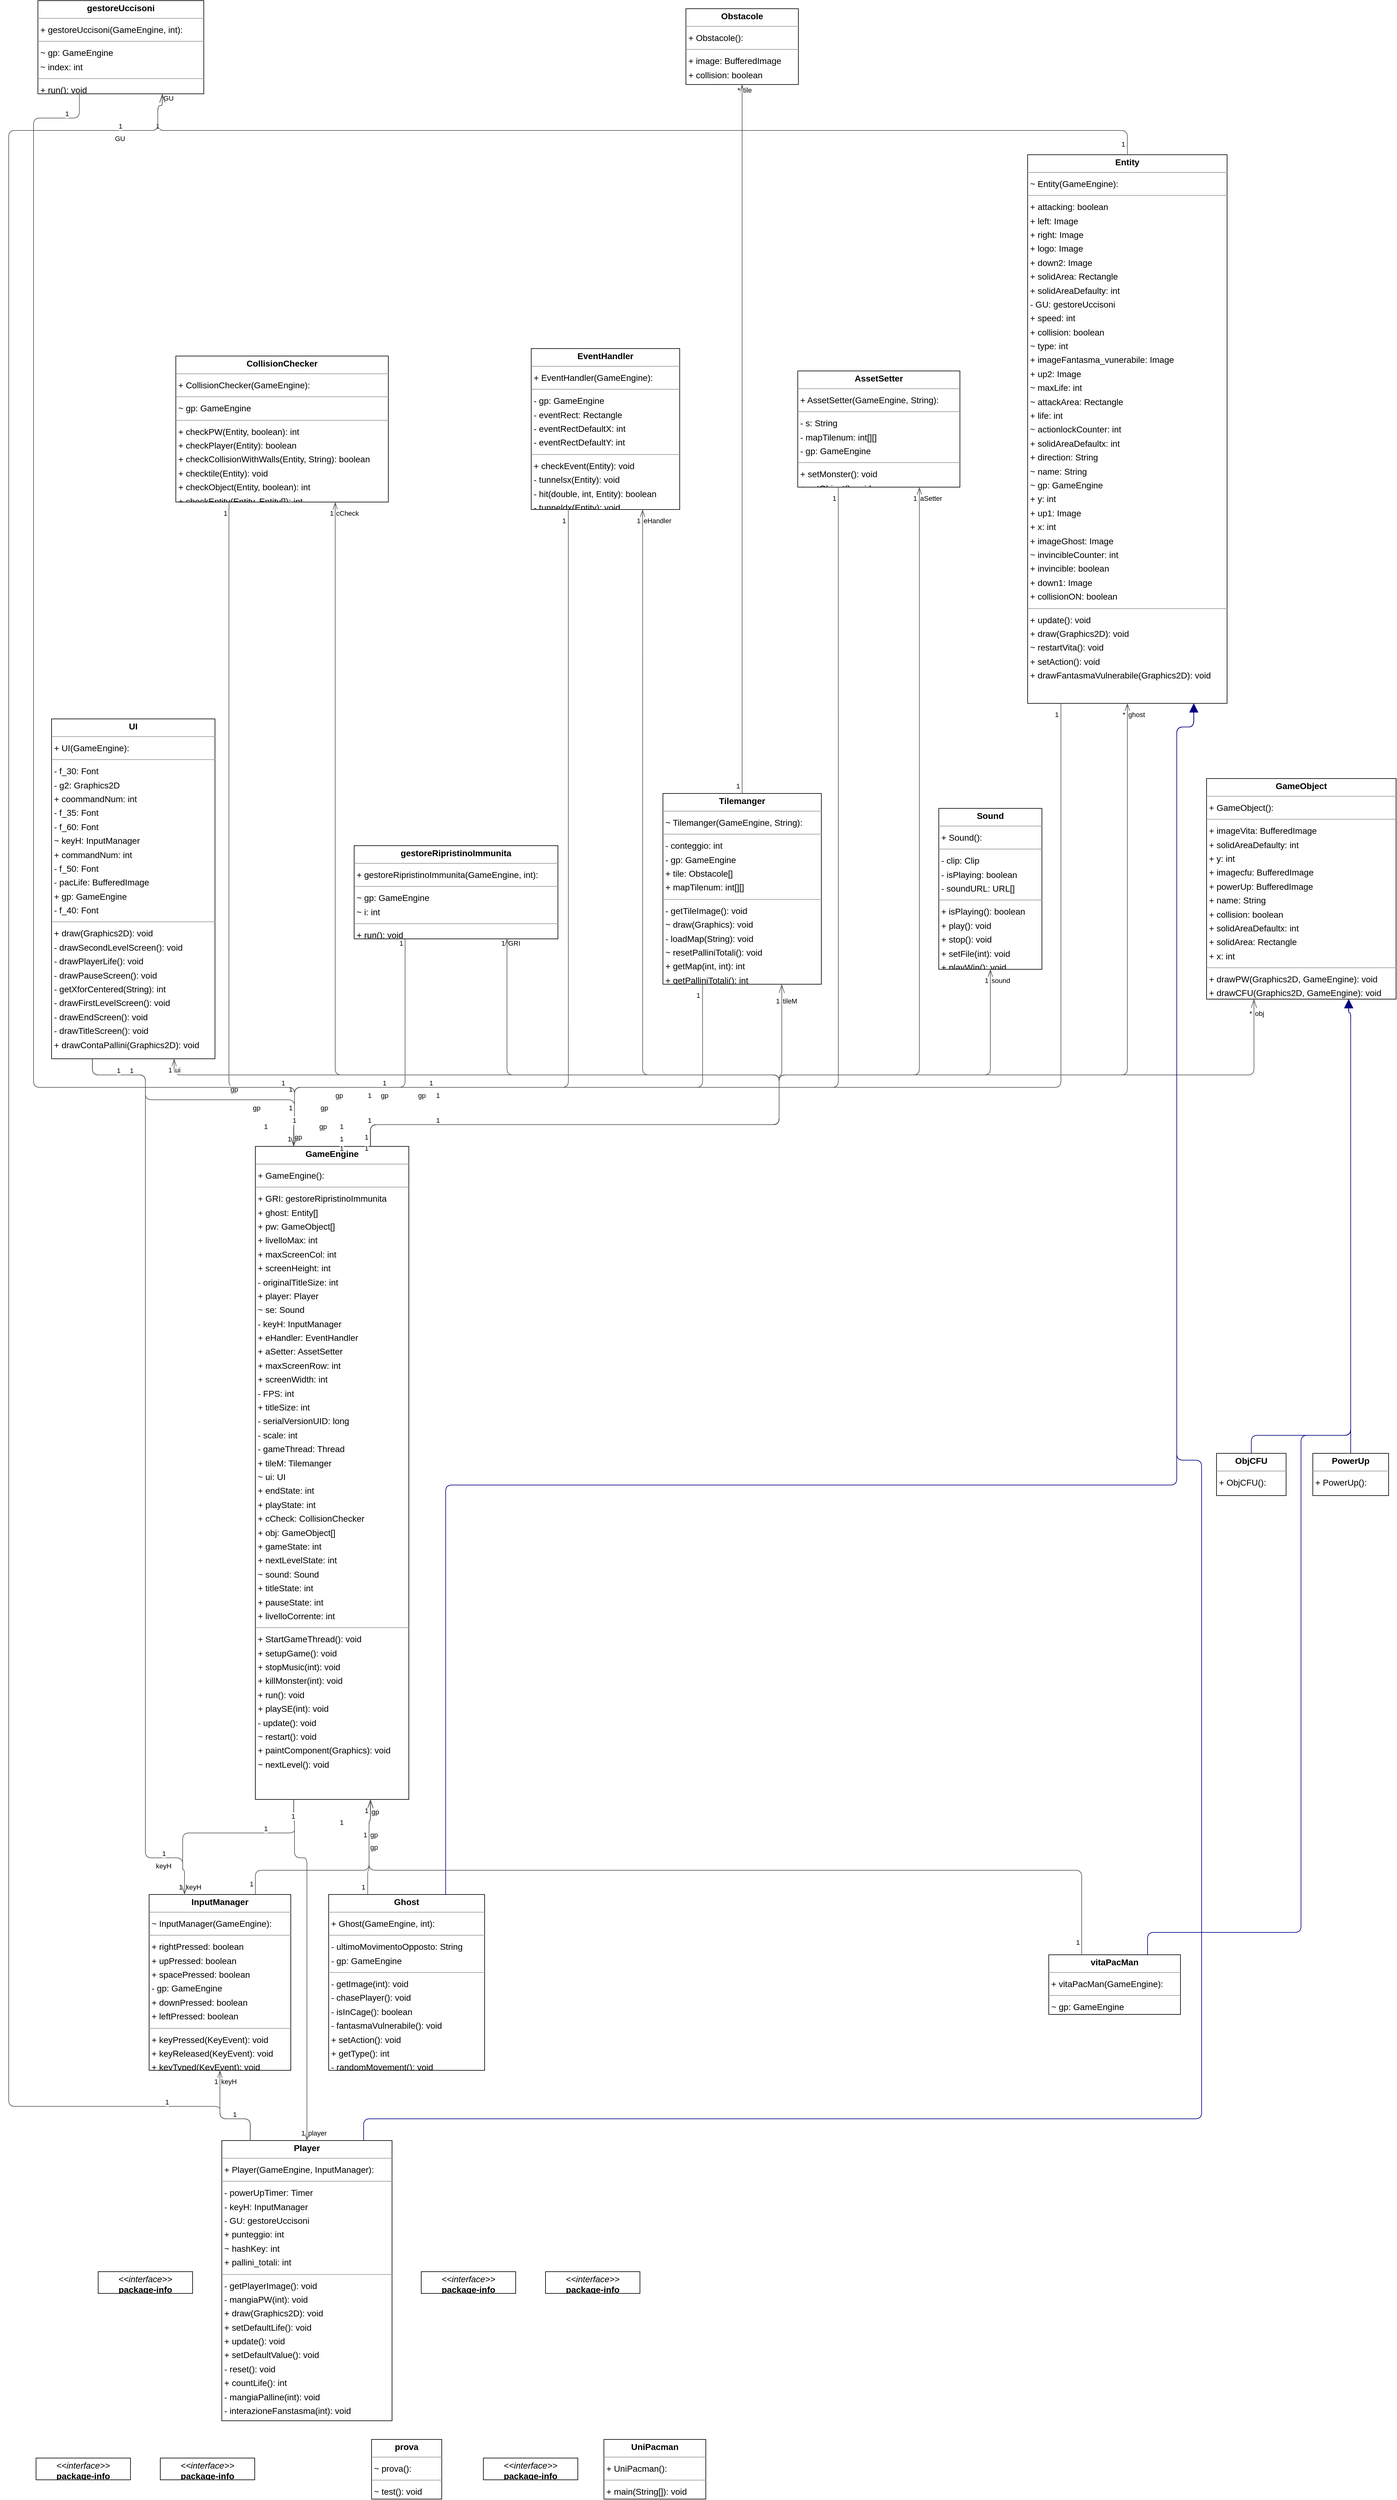 <mxGraphModel dx="0" dy="0" grid="1" gridSize="10" guides="1" tooltips="1" connect="1" arrows="1" fold="1" page="0" pageScale="1" background="none" math="0" shadow="0">
  <root>
    <mxCell id="0" />
    <mxCell id="1" parent="0" />
    <mxCell id="node5" parent="1" vertex="1" value="&lt;p style=&quot;margin:0px;margin-top:4px;text-align:center;&quot;&gt;&lt;b&gt;AssetSetter&lt;/b&gt;&lt;/p&gt;&lt;hr size=&quot;1&quot;/&gt;&lt;p style=&quot;margin:0 0 0 4px;line-height:1.6;&quot;&gt;+ AssetSetter(GameEngine, String): &lt;/p&gt;&lt;hr size=&quot;1&quot;/&gt;&lt;p style=&quot;margin:0 0 0 4px;line-height:1.6;&quot;&gt;- s: String&lt;br/&gt;- mapTilenum: int[][]&lt;br/&gt;- gp: GameEngine&lt;/p&gt;&lt;hr size=&quot;1&quot;/&gt;&lt;p style=&quot;margin:0 0 0 4px;line-height:1.6;&quot;&gt;+ setMonster(): void&lt;br/&gt;+ setObject(): void&lt;/p&gt;" style="verticalAlign=top;align=left;overflow=fill;fontSize=14;fontFamily=Helvetica;html=1;rounded=0;shadow=0;comic=0;labelBackgroundColor=none;strokeWidth=1;">
      <mxGeometry x="1100" y="583" width="261" height="187" as="geometry" />
    </mxCell>
    <mxCell id="node13" parent="1" vertex="1" value="&lt;p style=&quot;margin:0px;margin-top:4px;text-align:center;&quot;&gt;&lt;b&gt;CollisionChecker&lt;/b&gt;&lt;/p&gt;&lt;hr size=&quot;1&quot;/&gt;&lt;p style=&quot;margin:0 0 0 4px;line-height:1.6;&quot;&gt;+ CollisionChecker(GameEngine): &lt;/p&gt;&lt;hr size=&quot;1&quot;/&gt;&lt;p style=&quot;margin:0 0 0 4px;line-height:1.6;&quot;&gt;~ gp: GameEngine&lt;/p&gt;&lt;hr size=&quot;1&quot;/&gt;&lt;p style=&quot;margin:0 0 0 4px;line-height:1.6;&quot;&gt;+ checkPW(Entity, boolean): int&lt;br/&gt;+ checkPlayer(Entity): boolean&lt;br/&gt;+ checkCollisionWithWalls(Entity, String): boolean&lt;br/&gt;+ checktile(Entity): void&lt;br/&gt;+ checkObject(Entity, boolean): int&lt;br/&gt;+ checkEntity(Entity, Entity[]): int&lt;/p&gt;" style="verticalAlign=top;align=left;overflow=fill;fontSize=14;fontFamily=Helvetica;html=1;rounded=0;shadow=0;comic=0;labelBackgroundColor=none;strokeWidth=1;">
      <mxGeometry x="99" y="559" width="342" height="235" as="geometry" />
    </mxCell>
    <mxCell id="node18" parent="1" vertex="1" value="&lt;p style=&quot;margin:0px;margin-top:4px;text-align:center;&quot;&gt;&lt;b&gt;Entity&lt;/b&gt;&lt;/p&gt;&lt;hr size=&quot;1&quot;/&gt;&lt;p style=&quot;margin:0 0 0 4px;line-height:1.6;&quot;&gt;~ Entity(GameEngine): &lt;/p&gt;&lt;hr size=&quot;1&quot;/&gt;&lt;p style=&quot;margin:0 0 0 4px;line-height:1.6;&quot;&gt;+ attacking: boolean&lt;br/&gt;+ left: Image&lt;br/&gt;+ right: Image&lt;br/&gt;+ logo: Image&lt;br/&gt;+ down2: Image&lt;br/&gt;+ solidArea: Rectangle&lt;br/&gt;+ solidAreaDefaulty: int&lt;br/&gt;- GU: gestoreUccisoni&lt;br/&gt;+ speed: int&lt;br/&gt;+ collision: boolean&lt;br/&gt;~ type: int&lt;br/&gt;+ imageFantasma_vunerabile: Image&lt;br/&gt;+ up2: Image&lt;br/&gt;~ maxLife: int&lt;br/&gt;~ attackArea: Rectangle&lt;br/&gt;+ life: int&lt;br/&gt;~ actionlockCounter: int&lt;br/&gt;+ solidAreaDefaultx: int&lt;br/&gt;+ direction: String&lt;br/&gt;~ name: String&lt;br/&gt;~ gp: GameEngine&lt;br/&gt;+ y: int&lt;br/&gt;+ up1: Image&lt;br/&gt;+ x: int&lt;br/&gt;+ imageGhost: Image&lt;br/&gt;~ invincibleCounter: int&lt;br/&gt;+ invincible: boolean&lt;br/&gt;+ down1: Image&lt;br/&gt;+ collisionON: boolean&lt;/p&gt;&lt;hr size=&quot;1&quot;/&gt;&lt;p style=&quot;margin:0 0 0 4px;line-height:1.6;&quot;&gt;+ update(): void&lt;br/&gt;+ draw(Graphics2D): void&lt;br/&gt;~ restartVita(): void&lt;br/&gt;+ setAction(): void&lt;br/&gt;+ drawFantasmaVulnerabile(Graphics2D): void&lt;/p&gt;" style="verticalAlign=top;align=left;overflow=fill;fontSize=14;fontFamily=Helvetica;html=1;rounded=0;shadow=0;comic=0;labelBackgroundColor=none;strokeWidth=1;">
      <mxGeometry x="1470" y="235" width="321" height="883" as="geometry" />
    </mxCell>
    <mxCell id="node25" parent="1" vertex="1" value="&lt;p style=&quot;margin:0px;margin-top:4px;text-align:center;&quot;&gt;&lt;b&gt;EventHandler&lt;/b&gt;&lt;/p&gt;&lt;hr size=&quot;1&quot;/&gt;&lt;p style=&quot;margin:0 0 0 4px;line-height:1.6;&quot;&gt;+ EventHandler(GameEngine): &lt;/p&gt;&lt;hr size=&quot;1&quot;/&gt;&lt;p style=&quot;margin:0 0 0 4px;line-height:1.6;&quot;&gt;- gp: GameEngine&lt;br/&gt;- eventRect: Rectangle&lt;br/&gt;- eventRectDefaultX: int&lt;br/&gt;- eventRectDefaultY: int&lt;/p&gt;&lt;hr size=&quot;1&quot;/&gt;&lt;p style=&quot;margin:0 0 0 4px;line-height:1.6;&quot;&gt;+ checkEvent(Entity): void&lt;br/&gt;- tunnelsx(Entity): void&lt;br/&gt;- hit(double, int, Entity): boolean&lt;br/&gt;- tunneldx(Entity): void&lt;/p&gt;" style="verticalAlign=top;align=left;overflow=fill;fontSize=14;fontFamily=Helvetica;html=1;rounded=0;shadow=0;comic=0;labelBackgroundColor=none;strokeWidth=1;">
      <mxGeometry x="671" y="547" width="239" height="259" as="geometry" />
    </mxCell>
    <mxCell id="node20" parent="1" vertex="1" value="&lt;p style=&quot;margin:0px;margin-top:4px;text-align:center;&quot;&gt;&lt;b&gt;GameEngine&lt;/b&gt;&lt;/p&gt;&lt;hr size=&quot;1&quot;/&gt;&lt;p style=&quot;margin:0 0 0 4px;line-height:1.6;&quot;&gt;+ GameEngine(): &lt;/p&gt;&lt;hr size=&quot;1&quot;/&gt;&lt;p style=&quot;margin:0 0 0 4px;line-height:1.6;&quot;&gt;+ GRI: gestoreRipristinoImmunita&lt;br/&gt;+ ghost: Entity[]&lt;br/&gt;+ pw: GameObject[]&lt;br/&gt;+ livelloMax: int&lt;br/&gt;+ maxScreenCol: int&lt;br/&gt;+ screenHeight: int&lt;br/&gt;- originalTitleSize: int&lt;br/&gt;+ player: Player&lt;br/&gt;~ se: Sound&lt;br/&gt;- keyH: InputManager&lt;br/&gt;+ eHandler: EventHandler&lt;br/&gt;+ aSetter: AssetSetter&lt;br/&gt;+ maxScreenRow: int&lt;br/&gt;+ screenWidth: int&lt;br/&gt;- FPS: int&lt;br/&gt;+ titleSize: int&lt;br/&gt;- serialVersionUID: long&lt;br/&gt;- scale: int&lt;br/&gt;- gameThread: Thread&lt;br/&gt;+ tileM: Tilemanger&lt;br/&gt;~ ui: UI&lt;br/&gt;+ endState: int&lt;br/&gt;+ playState: int&lt;br/&gt;+ cCheck: CollisionChecker&lt;br/&gt;+ obj: GameObject[]&lt;br/&gt;+ gameState: int&lt;br/&gt;+ nextLevelState: int&lt;br/&gt;~ sound: Sound&lt;br/&gt;+ titleState: int&lt;br/&gt;+ pauseState: int&lt;br/&gt;+ livelloCorrente: int&lt;/p&gt;&lt;hr size=&quot;1&quot;/&gt;&lt;p style=&quot;margin:0 0 0 4px;line-height:1.6;&quot;&gt;+ StartGameThread(): void&lt;br/&gt;+ setupGame(): void&lt;br/&gt;+ stopMusic(int): void&lt;br/&gt;+ killMonster(int): void&lt;br/&gt;+ run(): void&lt;br/&gt;+ playSE(int): void&lt;br/&gt;- update(): void&lt;br/&gt;~ restart(): void&lt;br/&gt;+ paintComponent(Graphics): void&lt;br/&gt;~ nextLevel(): void&lt;/p&gt;" style="verticalAlign=top;align=left;overflow=fill;fontSize=14;fontFamily=Helvetica;html=1;rounded=0;shadow=0;comic=0;labelBackgroundColor=none;strokeWidth=1;">
      <mxGeometry x="227" y="1831" width="247" height="1051" as="geometry" />
    </mxCell>
    <mxCell id="node12" parent="1" vertex="1" value="&lt;p style=&quot;margin:0px;margin-top:4px;text-align:center;&quot;&gt;&lt;b&gt;GameObject&lt;/b&gt;&lt;/p&gt;&lt;hr size=&quot;1&quot;/&gt;&lt;p style=&quot;margin:0 0 0 4px;line-height:1.6;&quot;&gt;+ GameObject(): &lt;/p&gt;&lt;hr size=&quot;1&quot;/&gt;&lt;p style=&quot;margin:0 0 0 4px;line-height:1.6;&quot;&gt;+ imageVita: BufferedImage&lt;br/&gt;+ solidAreaDefaulty: int&lt;br/&gt;+ y: int&lt;br/&gt;+ imagecfu: BufferedImage&lt;br/&gt;+ powerUp: BufferedImage&lt;br/&gt;+ name: String&lt;br/&gt;+ collision: boolean&lt;br/&gt;+ solidAreaDefaultx: int&lt;br/&gt;+ solidArea: Rectangle&lt;br/&gt;+ x: int&lt;/p&gt;&lt;hr size=&quot;1&quot;/&gt;&lt;p style=&quot;margin:0 0 0 4px;line-height:1.6;&quot;&gt;+ drawPW(Graphics2D, GameEngine): void&lt;br/&gt;+ drawCFU(Graphics2D, GameEngine): void&lt;/p&gt;" style="verticalAlign=top;align=left;overflow=fill;fontSize=14;fontFamily=Helvetica;html=1;rounded=0;shadow=0;comic=0;labelBackgroundColor=none;strokeWidth=1;">
      <mxGeometry x="1758" y="1239" width="305" height="355" as="geometry" />
    </mxCell>
    <mxCell id="node14" parent="1" vertex="1" value="&lt;p style=&quot;margin:0px;margin-top:4px;text-align:center;&quot;&gt;&lt;b&gt;Ghost&lt;/b&gt;&lt;/p&gt;&lt;hr size=&quot;1&quot;/&gt;&lt;p style=&quot;margin:0 0 0 4px;line-height:1.6;&quot;&gt;+ Ghost(GameEngine, int): &lt;/p&gt;&lt;hr size=&quot;1&quot;/&gt;&lt;p style=&quot;margin:0 0 0 4px;line-height:1.6;&quot;&gt;- ultimoMovimentoOpposto: String&lt;br/&gt;- gp: GameEngine&lt;/p&gt;&lt;hr size=&quot;1&quot;/&gt;&lt;p style=&quot;margin:0 0 0 4px;line-height:1.6;&quot;&gt;- getImage(int): void&lt;br/&gt;- chasePlayer(): void&lt;br/&gt;- isInCage(): boolean&lt;br/&gt;- fantasmaVulnerabile(): void&lt;br/&gt;+ setAction(): void&lt;br/&gt;+ getType(): int&lt;br/&gt;- randomMovement(): void&lt;/p&gt;" style="verticalAlign=top;align=left;overflow=fill;fontSize=14;fontFamily=Helvetica;html=1;rounded=0;shadow=0;comic=0;labelBackgroundColor=none;strokeWidth=1;">
      <mxGeometry x="345" y="3035" width="251" height="283" as="geometry" />
    </mxCell>
    <mxCell id="node17" parent="1" vertex="1" value="&lt;p style=&quot;margin:0px;margin-top:4px;text-align:center;&quot;&gt;&lt;b&gt;InputManager&lt;/b&gt;&lt;/p&gt;&lt;hr size=&quot;1&quot;/&gt;&lt;p style=&quot;margin:0 0 0 4px;line-height:1.6;&quot;&gt;~ InputManager(GameEngine): &lt;/p&gt;&lt;hr size=&quot;1&quot;/&gt;&lt;p style=&quot;margin:0 0 0 4px;line-height:1.6;&quot;&gt;+ rightPressed: boolean&lt;br/&gt;+ upPressed: boolean&lt;br/&gt;+ spacePressed: boolean&lt;br/&gt;- gp: GameEngine&lt;br/&gt;+ downPressed: boolean&lt;br/&gt;+ leftPressed: boolean&lt;/p&gt;&lt;hr size=&quot;1&quot;/&gt;&lt;p style=&quot;margin:0 0 0 4px;line-height:1.6;&quot;&gt;+ keyPressed(KeyEvent): void&lt;br/&gt;+ keyReleased(KeyEvent): void&lt;br/&gt;+ keyTyped(KeyEvent): void&lt;/p&gt;" style="verticalAlign=top;align=left;overflow=fill;fontSize=14;fontFamily=Helvetica;html=1;rounded=0;shadow=0;comic=0;labelBackgroundColor=none;strokeWidth=1;">
      <mxGeometry x="56" y="3035" width="228" height="283" as="geometry" />
    </mxCell>
    <mxCell id="node23" parent="1" vertex="1" value="&lt;p style=&quot;margin:0px;margin-top:4px;text-align:center;&quot;&gt;&lt;b&gt;ObjCFU&lt;/b&gt;&lt;/p&gt;&lt;hr size=&quot;1&quot;/&gt;&lt;p style=&quot;margin:0 0 0 4px;line-height:1.6;&quot;&gt;+ ObjCFU(): &lt;/p&gt;" style="verticalAlign=top;align=left;overflow=fill;fontSize=14;fontFamily=Helvetica;html=1;rounded=0;shadow=0;comic=0;labelBackgroundColor=none;strokeWidth=1;">
      <mxGeometry x="1774" y="2325" width="112" height="68" as="geometry" />
    </mxCell>
    <mxCell id="node15" parent="1" vertex="1" value="&lt;p style=&quot;margin:0px;margin-top:4px;text-align:center;&quot;&gt;&lt;b&gt;Obstacole&lt;/b&gt;&lt;/p&gt;&lt;hr size=&quot;1&quot;/&gt;&lt;p style=&quot;margin:0 0 0 4px;line-height:1.6;&quot;&gt;+ Obstacole(): &lt;/p&gt;&lt;hr size=&quot;1&quot;/&gt;&lt;p style=&quot;margin:0 0 0 4px;line-height:1.6;&quot;&gt;+ image: BufferedImage&lt;br/&gt;+ collision: boolean&lt;/p&gt;" style="verticalAlign=top;align=left;overflow=fill;fontSize=14;fontFamily=Helvetica;html=1;rounded=0;shadow=0;comic=0;labelBackgroundColor=none;strokeWidth=1;">
      <mxGeometry x="920" y="0" width="181" height="122" as="geometry" />
    </mxCell>
    <mxCell id="node2" parent="1" vertex="1" value="&lt;p style=&quot;margin:0px;margin-top:4px;text-align:center;&quot;&gt;&lt;b&gt;Player&lt;/b&gt;&lt;/p&gt;&lt;hr size=&quot;1&quot;/&gt;&lt;p style=&quot;margin:0 0 0 4px;line-height:1.6;&quot;&gt;+ Player(GameEngine, InputManager): &lt;/p&gt;&lt;hr size=&quot;1&quot;/&gt;&lt;p style=&quot;margin:0 0 0 4px;line-height:1.6;&quot;&gt;- powerUpTimer: Timer&lt;br/&gt;- keyH: InputManager&lt;br/&gt;- GU: gestoreUccisoni&lt;br/&gt;+ punteggio: int&lt;br/&gt;~ hashKey: int&lt;br/&gt;+ pallini_totali: int&lt;/p&gt;&lt;hr size=&quot;1&quot;/&gt;&lt;p style=&quot;margin:0 0 0 4px;line-height:1.6;&quot;&gt;- getPlayerImage(): void&lt;br/&gt;- mangiaPW(int): void&lt;br/&gt;+ draw(Graphics2D): void&lt;br/&gt;+ setDefaultLife(): void&lt;br/&gt;+ update(): void&lt;br/&gt;+ setDefaultValue(): void&lt;br/&gt;- reset(): void&lt;br/&gt;+ countLife(): int&lt;br/&gt;- mangiaPalline(int): void&lt;br/&gt;- interazioneFanstasma(int): void&lt;/p&gt;" style="verticalAlign=top;align=left;overflow=fill;fontSize=14;fontFamily=Helvetica;html=1;rounded=0;shadow=0;comic=0;labelBackgroundColor=none;strokeWidth=1;">
      <mxGeometry x="173" y="3431" width="274" height="451" as="geometry" />
    </mxCell>
    <mxCell id="node0" parent="1" vertex="1" value="&lt;p style=&quot;margin:0px;margin-top:4px;text-align:center;&quot;&gt;&lt;b&gt;PowerUp&lt;/b&gt;&lt;/p&gt;&lt;hr size=&quot;1&quot;/&gt;&lt;p style=&quot;margin:0 0 0 4px;line-height:1.6;&quot;&gt;+ PowerUp(): &lt;/p&gt;" style="verticalAlign=top;align=left;overflow=fill;fontSize=14;fontFamily=Helvetica;html=1;rounded=0;shadow=0;comic=0;labelBackgroundColor=none;strokeWidth=1;">
      <mxGeometry x="1929" y="2325" width="122" height="68" as="geometry" />
    </mxCell>
    <mxCell id="node19" parent="1" vertex="1" value="&lt;p style=&quot;margin:0px;margin-top:4px;text-align:center;&quot;&gt;&lt;b&gt;Sound&lt;/b&gt;&lt;/p&gt;&lt;hr size=&quot;1&quot;/&gt;&lt;p style=&quot;margin:0 0 0 4px;line-height:1.6;&quot;&gt;+ Sound(): &lt;/p&gt;&lt;hr size=&quot;1&quot;/&gt;&lt;p style=&quot;margin:0 0 0 4px;line-height:1.6;&quot;&gt;- clip: Clip&lt;br/&gt;- isPlaying: boolean&lt;br/&gt;- soundURL: URL[]&lt;/p&gt;&lt;hr size=&quot;1&quot;/&gt;&lt;p style=&quot;margin:0 0 0 4px;line-height:1.6;&quot;&gt;+ isPlaying(): boolean&lt;br/&gt;+ play(): void&lt;br/&gt;+ stop(): void&lt;br/&gt;+ setFile(int): void&lt;br/&gt;+ playWin(): void&lt;/p&gt;" style="verticalAlign=top;align=left;overflow=fill;fontSize=14;fontFamily=Helvetica;html=1;rounded=0;shadow=0;comic=0;labelBackgroundColor=none;strokeWidth=1;">
      <mxGeometry x="1327" y="1287" width="166" height="259" as="geometry" />
    </mxCell>
    <mxCell id="node11" parent="1" vertex="1" value="&lt;p style=&quot;margin:0px;margin-top:4px;text-align:center;&quot;&gt;&lt;b&gt;Tilemanger&lt;/b&gt;&lt;/p&gt;&lt;hr size=&quot;1&quot;/&gt;&lt;p style=&quot;margin:0 0 0 4px;line-height:1.6;&quot;&gt;~ Tilemanger(GameEngine, String): &lt;/p&gt;&lt;hr size=&quot;1&quot;/&gt;&lt;p style=&quot;margin:0 0 0 4px;line-height:1.6;&quot;&gt;- conteggio: int&lt;br/&gt;- gp: GameEngine&lt;br/&gt;+ tile: Obstacole[]&lt;br/&gt;+ mapTilenum: int[][]&lt;/p&gt;&lt;hr size=&quot;1&quot;/&gt;&lt;p style=&quot;margin:0 0 0 4px;line-height:1.6;&quot;&gt;- getTileImage(): void&lt;br/&gt;~ draw(Graphics): void&lt;br/&gt;- loadMap(String): void&lt;br/&gt;~ resetPalliniTotali(): void&lt;br/&gt;+ getMap(int, int): int&lt;br/&gt;+ getPalliniTotali(): int&lt;/p&gt;" style="verticalAlign=top;align=left;overflow=fill;fontSize=14;fontFamily=Helvetica;html=1;rounded=0;shadow=0;comic=0;labelBackgroundColor=none;strokeWidth=1;">
      <mxGeometry x="883" y="1263" width="255" height="307" as="geometry" />
    </mxCell>
    <mxCell id="node22" parent="1" vertex="1" value="&lt;p style=&quot;margin:0px;margin-top:4px;text-align:center;&quot;&gt;&lt;b&gt;UI&lt;/b&gt;&lt;/p&gt;&lt;hr size=&quot;1&quot;/&gt;&lt;p style=&quot;margin:0 0 0 4px;line-height:1.6;&quot;&gt;+ UI(GameEngine): &lt;/p&gt;&lt;hr size=&quot;1&quot;/&gt;&lt;p style=&quot;margin:0 0 0 4px;line-height:1.6;&quot;&gt;- f_30: Font&lt;br/&gt;- g2: Graphics2D&lt;br/&gt;+ coommandNum: int&lt;br/&gt;- f_35: Font&lt;br/&gt;- f_60: Font&lt;br/&gt;~ keyH: InputManager&lt;br/&gt;+ commandNum: int&lt;br/&gt;- f_50: Font&lt;br/&gt;- pacLife: BufferedImage&lt;br/&gt;+ gp: GameEngine&lt;br/&gt;- f_40: Font&lt;/p&gt;&lt;hr size=&quot;1&quot;/&gt;&lt;p style=&quot;margin:0 0 0 4px;line-height:1.6;&quot;&gt;+ draw(Graphics2D): void&lt;br/&gt;- drawSecondLevelScreen(): void&lt;br/&gt;- drawPlayerLife(): void&lt;br/&gt;- drawPauseScreen(): void&lt;br/&gt;- getXforCentered(String): int&lt;br/&gt;- drawFirstLevelScreen(): void&lt;br/&gt;- drawEndScreen(): void&lt;br/&gt;- drawTitleScreen(): void&lt;br/&gt;+ drawContaPallini(Graphics2D): void&lt;/p&gt;" style="verticalAlign=top;align=left;overflow=fill;fontSize=14;fontFamily=Helvetica;html=1;rounded=0;shadow=0;comic=0;labelBackgroundColor=none;strokeWidth=1;">
      <mxGeometry x="-101" y="1143" width="263" height="547" as="geometry" />
    </mxCell>
    <mxCell id="node24" parent="1" vertex="1" value="&lt;p style=&quot;margin:0px;margin-top:4px;text-align:center;&quot;&gt;&lt;b&gt;UniPacman&lt;/b&gt;&lt;/p&gt;&lt;hr size=&quot;1&quot;/&gt;&lt;p style=&quot;margin:0 0 0 4px;line-height:1.6;&quot;&gt;+ UniPacman(): &lt;/p&gt;&lt;hr size=&quot;1&quot;/&gt;&lt;p style=&quot;margin:0 0 0 4px;line-height:1.6;&quot;&gt;+ main(String[]): void&lt;/p&gt;" style="verticalAlign=top;align=left;overflow=fill;fontSize=14;fontFamily=Helvetica;html=1;rounded=0;shadow=0;comic=0;labelBackgroundColor=none;strokeWidth=1;">
      <mxGeometry x="788" y="3912" width="164" height="96" as="geometry" />
    </mxCell>
    <mxCell id="node7" parent="1" vertex="1" value="&lt;p style=&quot;margin:0px;margin-top:4px;text-align:center;&quot;&gt;&lt;b&gt;gestoreRipristinoImmunita&lt;/b&gt;&lt;/p&gt;&lt;hr size=&quot;1&quot;/&gt;&lt;p style=&quot;margin:0 0 0 4px;line-height:1.6;&quot;&gt;+ gestoreRipristinoImmunita(GameEngine, int): &lt;/p&gt;&lt;hr size=&quot;1&quot;/&gt;&lt;p style=&quot;margin:0 0 0 4px;line-height:1.6;&quot;&gt;~ gp: GameEngine&lt;br/&gt;~ i: int&lt;/p&gt;&lt;hr size=&quot;1&quot;/&gt;&lt;p style=&quot;margin:0 0 0 4px;line-height:1.6;&quot;&gt;+ run(): void&lt;/p&gt;" style="verticalAlign=top;align=left;overflow=fill;fontSize=14;fontFamily=Helvetica;html=1;rounded=0;shadow=0;comic=0;labelBackgroundColor=none;strokeWidth=1;">
      <mxGeometry x="386" y="1347" width="328" height="150" as="geometry" />
    </mxCell>
    <mxCell id="node21" parent="1" vertex="1" value="&lt;p style=&quot;margin:0px;margin-top:4px;text-align:center;&quot;&gt;&lt;b&gt;gestoreUccisoni&lt;/b&gt;&lt;/p&gt;&lt;hr size=&quot;1&quot;/&gt;&lt;p style=&quot;margin:0 0 0 4px;line-height:1.6;&quot;&gt;+ gestoreUccisoni(GameEngine, int): &lt;/p&gt;&lt;hr size=&quot;1&quot;/&gt;&lt;p style=&quot;margin:0 0 0 4px;line-height:1.6;&quot;&gt;~ gp: GameEngine&lt;br/&gt;~ index: int&lt;/p&gt;&lt;hr size=&quot;1&quot;/&gt;&lt;p style=&quot;margin:0 0 0 4px;line-height:1.6;&quot;&gt;+ run(): void&lt;/p&gt;" style="verticalAlign=top;align=left;overflow=fill;fontSize=14;fontFamily=Helvetica;html=1;rounded=0;shadow=0;comic=0;labelBackgroundColor=none;strokeWidth=1;">
      <mxGeometry x="-123" y="-13" width="267" height="150" as="geometry" />
    </mxCell>
    <mxCell id="node3" parent="1" vertex="1" value="&lt;p style=&quot;margin:0px;margin-top:4px;text-align:center;&quot;&gt;&lt;i&gt;&amp;lt;&amp;lt;interface&amp;gt;&amp;gt;&lt;/i&gt;&lt;br/&gt;&lt;b&gt;package-info&lt;/b&gt;&lt;/p&gt;&lt;hr size=&quot;1&quot;/&gt;" style="verticalAlign=top;align=left;overflow=fill;fontSize=14;fontFamily=Helvetica;html=1;rounded=0;shadow=0;comic=0;labelBackgroundColor=none;strokeWidth=1;">
      <mxGeometry x="-126" y="3942" width="152" height="35" as="geometry" />
    </mxCell>
    <mxCell id="node4" parent="1" vertex="1" value="&lt;p style=&quot;margin:0px;margin-top:4px;text-align:center;&quot;&gt;&lt;i&gt;&amp;lt;&amp;lt;interface&amp;gt;&amp;gt;&lt;/i&gt;&lt;br/&gt;&lt;b&gt;package-info&lt;/b&gt;&lt;/p&gt;&lt;hr size=&quot;1&quot;/&gt;" style="verticalAlign=top;align=left;overflow=fill;fontSize=14;fontFamily=Helvetica;html=1;rounded=0;shadow=0;comic=0;labelBackgroundColor=none;strokeWidth=1;">
      <mxGeometry x="74" y="3942" width="152" height="35" as="geometry" />
    </mxCell>
    <mxCell id="node8" parent="1" vertex="1" value="&lt;p style=&quot;margin:0px;margin-top:4px;text-align:center;&quot;&gt;&lt;i&gt;&amp;lt;&amp;lt;interface&amp;gt;&amp;gt;&lt;/i&gt;&lt;br/&gt;&lt;b&gt;package-info&lt;/b&gt;&lt;/p&gt;&lt;hr size=&quot;1&quot;/&gt;" style="verticalAlign=top;align=left;overflow=fill;fontSize=14;fontFamily=Helvetica;html=1;rounded=0;shadow=0;comic=0;labelBackgroundColor=none;strokeWidth=1;">
      <mxGeometry x="-26" y="3642" width="152" height="35" as="geometry" />
    </mxCell>
    <mxCell id="node9" parent="1" vertex="1" value="&lt;p style=&quot;margin:0px;margin-top:4px;text-align:center;&quot;&gt;&lt;i&gt;&amp;lt;&amp;lt;interface&amp;gt;&amp;gt;&lt;/i&gt;&lt;br/&gt;&lt;b&gt;package-info&lt;/b&gt;&lt;/p&gt;&lt;hr size=&quot;1&quot;/&gt;" style="verticalAlign=top;align=left;overflow=fill;fontSize=14;fontFamily=Helvetica;html=1;rounded=0;shadow=0;comic=0;labelBackgroundColor=none;strokeWidth=1;">
      <mxGeometry x="594" y="3942" width="152" height="35" as="geometry" />
    </mxCell>
    <mxCell id="node10" parent="1" vertex="1" value="&lt;p style=&quot;margin:0px;margin-top:4px;text-align:center;&quot;&gt;&lt;i&gt;&amp;lt;&amp;lt;interface&amp;gt;&amp;gt;&lt;/i&gt;&lt;br/&gt;&lt;b&gt;package-info&lt;/b&gt;&lt;/p&gt;&lt;hr size=&quot;1&quot;/&gt;" style="verticalAlign=top;align=left;overflow=fill;fontSize=14;fontFamily=Helvetica;html=1;rounded=0;shadow=0;comic=0;labelBackgroundColor=none;strokeWidth=1;">
      <mxGeometry x="494" y="3642" width="152" height="35" as="geometry" />
    </mxCell>
    <mxCell id="node16" parent="1" vertex="1" value="&lt;p style=&quot;margin:0px;margin-top:4px;text-align:center;&quot;&gt;&lt;i&gt;&amp;lt;&amp;lt;interface&amp;gt;&amp;gt;&lt;/i&gt;&lt;br/&gt;&lt;b&gt;package-info&lt;/b&gt;&lt;/p&gt;&lt;hr size=&quot;1&quot;/&gt;" style="verticalAlign=top;align=left;overflow=fill;fontSize=14;fontFamily=Helvetica;html=1;rounded=0;shadow=0;comic=0;labelBackgroundColor=none;strokeWidth=1;">
      <mxGeometry x="694" y="3642" width="152" height="35" as="geometry" />
    </mxCell>
    <mxCell id="node1" parent="1" vertex="1" value="&lt;p style=&quot;margin:0px;margin-top:4px;text-align:center;&quot;&gt;&lt;b&gt;prova&lt;/b&gt;&lt;/p&gt;&lt;hr size=&quot;1&quot;/&gt;&lt;p style=&quot;margin:0 0 0 4px;line-height:1.6;&quot;&gt;~ prova(): &lt;/p&gt;&lt;hr size=&quot;1&quot;/&gt;&lt;p style=&quot;margin:0 0 0 4px;line-height:1.6;&quot;&gt;~ test(): void&lt;/p&gt;" style="verticalAlign=top;align=left;overflow=fill;fontSize=14;fontFamily=Helvetica;html=1;rounded=0;shadow=0;comic=0;labelBackgroundColor=none;strokeWidth=1;">
      <mxGeometry x="414" y="3912" width="113" height="96" as="geometry" />
    </mxCell>
    <mxCell id="node6" parent="1" vertex="1" value="&lt;p style=&quot;margin:0px;margin-top:4px;text-align:center;&quot;&gt;&lt;b&gt;vitaPacMan&lt;/b&gt;&lt;/p&gt;&lt;hr size=&quot;1&quot;/&gt;&lt;p style=&quot;margin:0 0 0 4px;line-height:1.6;&quot;&gt;+ vitaPacMan(GameEngine): &lt;/p&gt;&lt;hr size=&quot;1&quot;/&gt;&lt;p style=&quot;margin:0 0 0 4px;line-height:1.6;&quot;&gt;~ gp: GameEngine&lt;/p&gt;" style="verticalAlign=top;align=left;overflow=fill;fontSize=14;fontFamily=Helvetica;html=1;rounded=0;shadow=0;comic=0;labelBackgroundColor=none;strokeWidth=1;">
      <mxGeometry x="1504" y="3132" width="212" height="96" as="geometry" />
    </mxCell>
    <mxCell id="edge7" edge="1" value="" parent="1" source="node5" target="node20" style="html=1;rounded=1;edgeStyle=orthogonalEdgeStyle;dashed=0;startArrow=diamondThinstartSize=12;endArrow=openThin;endSize=12;strokeColor=#595959;exitX=0.250;exitY=1.000;exitDx=0;exitDy=0;entryX=0.250;entryY=0.000;entryDx=0;entryDy=0;">
      <mxGeometry width="50" height="50" relative="1" as="geometry">
        <Array as="points">
          <mxPoint x="1165" y="1736" />
          <mxPoint x="290" y="1736" />
          <mxPoint x="290" y="1796" />
          <mxPoint x="288" y="1796" />
        </Array>
      </mxGeometry>
    </mxCell>
    <mxCell id="label42" parent="edge7" vertex="1" connectable="0" value="1" style="edgeLabel;resizable=0;html=1;align=left;verticalAlign=top;strokeColor=default;">
      <mxGeometry x="1154" y="775" as="geometry" />
    </mxCell>
    <mxCell id="label46" parent="edge7" vertex="1" connectable="0" value="1" style="edgeLabel;resizable=0;html=1;align=left;verticalAlign=top;strokeColor=default;">
      <mxGeometry x="430" y="1716" as="geometry" />
    </mxCell>
    <mxCell id="label47" parent="edge7" vertex="1" connectable="0" value="gp" style="edgeLabel;resizable=0;html=1;align=left;verticalAlign=top;strokeColor=default;">
      <mxGeometry x="427" y="1736" as="geometry" />
    </mxCell>
    <mxCell id="edge6" edge="1" value="" parent="1" source="node13" target="node20" style="html=1;rounded=1;edgeStyle=orthogonalEdgeStyle;dashed=0;startArrow=diamondThinstartSize=12;endArrow=openThin;endSize=12;strokeColor=#595959;exitX=0.250;exitY=1.000;exitDx=0;exitDy=0;entryX=0.250;entryY=0.000;entryDx=0;entryDy=0;">
      <mxGeometry width="50" height="50" relative="1" as="geometry">
        <Array as="points">
          <mxPoint x="185" y="1736" />
          <mxPoint x="290" y="1736" />
          <mxPoint x="290" y="1796" />
          <mxPoint x="288" y="1796" />
        </Array>
      </mxGeometry>
    </mxCell>
    <mxCell id="label36" parent="edge6" vertex="1" connectable="0" value="1" style="edgeLabel;resizable=0;html=1;align=left;verticalAlign=top;strokeColor=default;">
      <mxGeometry x="174" y="799" as="geometry" />
    </mxCell>
    <mxCell id="label40" parent="edge6" vertex="1" connectable="0" value="1" style="edgeLabel;resizable=0;html=1;align=left;verticalAlign=top;strokeColor=default;">
      <mxGeometry x="267" y="1716" as="geometry" />
    </mxCell>
    <mxCell id="label41" parent="edge6" vertex="1" connectable="0" value="gp" style="edgeLabel;resizable=0;html=1;align=left;verticalAlign=top;strokeColor=default;">
      <mxGeometry x="185" y="1726" as="geometry" />
    </mxCell>
    <mxCell id="edge9" edge="1" value="" parent="1" source="node18" target="node20" style="html=1;rounded=1;edgeStyle=orthogonalEdgeStyle;dashed=0;startArrow=diamondThinstartSize=12;endArrow=openThin;endSize=12;strokeColor=#595959;exitX=0.167;exitY=1.000;exitDx=0;exitDy=0;entryX=0.250;entryY=0.000;entryDx=0;entryDy=0;">
      <mxGeometry width="50" height="50" relative="1" as="geometry">
        <Array as="points">
          <mxPoint x="1523" y="1736" />
          <mxPoint x="290" y="1736" />
          <mxPoint x="290" y="1796" />
          <mxPoint x="288" y="1796" />
        </Array>
      </mxGeometry>
    </mxCell>
    <mxCell id="label54" parent="edge9" vertex="1" connectable="0" value="1" style="edgeLabel;resizable=0;html=1;align=left;verticalAlign=top;strokeColor=default;">
      <mxGeometry x="1512" y="1123" as="geometry" />
    </mxCell>
    <mxCell id="label58" parent="edge9" vertex="1" connectable="0" value="1" style="edgeLabel;resizable=0;html=1;align=left;verticalAlign=top;strokeColor=default;">
      <mxGeometry x="279" y="1726" as="geometry" />
    </mxCell>
    <mxCell id="label59" parent="edge9" vertex="1" connectable="0" value="gp" style="edgeLabel;resizable=0;html=1;align=left;verticalAlign=top;strokeColor=default;">
      <mxGeometry x="487" y="1736" as="geometry" />
    </mxCell>
    <mxCell id="edge19" edge="1" value="" parent="1" source="node18" target="node21" style="html=1;rounded=1;edgeStyle=orthogonalEdgeStyle;dashed=0;startArrow=diamondThinstartSize=12;endArrow=openThin;endSize=12;strokeColor=#595959;exitX=0.500;exitY=0.000;exitDx=0;exitDy=0;entryX=0.750;entryY=1.000;entryDx=0;entryDy=0;">
      <mxGeometry width="50" height="50" relative="1" as="geometry">
        <Array as="points">
          <mxPoint x="1630" y="196" />
          <mxPoint x="70" y="196" />
          <mxPoint x="70" y="156" />
          <mxPoint x="77" y="156" />
        </Array>
      </mxGeometry>
    </mxCell>
    <mxCell id="label114" parent="edge19" vertex="1" connectable="0" value="1" style="edgeLabel;resizable=0;html=1;align=left;verticalAlign=top;strokeColor=default;">
      <mxGeometry x="1619" y="205" as="geometry" />
    </mxCell>
    <mxCell id="label118" parent="edge19" vertex="1" connectable="0" value="1" style="edgeLabel;resizable=0;html=1;align=left;verticalAlign=top;strokeColor=default;">
      <mxGeometry x="65" y="176" as="geometry" />
    </mxCell>
    <mxCell id="label119" parent="edge19" vertex="1" connectable="0" value="GU" style="edgeLabel;resizable=0;html=1;align=left;verticalAlign=top;strokeColor=default;">
      <mxGeometry x="77" y="131" as="geometry" />
    </mxCell>
    <mxCell id="edge5" edge="1" value="" parent="1" source="node25" target="node20" style="html=1;rounded=1;edgeStyle=orthogonalEdgeStyle;dashed=0;startArrow=diamondThinstartSize=12;endArrow=openThin;endSize=12;strokeColor=#595959;exitX=0.250;exitY=1.000;exitDx=0;exitDy=0;entryX=0.250;entryY=0.000;entryDx=0;entryDy=0;">
      <mxGeometry width="50" height="50" relative="1" as="geometry">
        <Array as="points">
          <mxPoint x="730" y="1736" />
          <mxPoint x="290" y="1736" />
          <mxPoint x="290" y="1796" />
          <mxPoint x="288" y="1796" />
        </Array>
      </mxGeometry>
    </mxCell>
    <mxCell id="label30" parent="edge5" vertex="1" connectable="0" value="1" style="edgeLabel;resizable=0;html=1;align=left;verticalAlign=top;strokeColor=default;">
      <mxGeometry x="719" y="811" as="geometry" />
    </mxCell>
    <mxCell id="label34" parent="edge5" vertex="1" connectable="0" value="1" style="edgeLabel;resizable=0;html=1;align=left;verticalAlign=top;strokeColor=default;">
      <mxGeometry x="505" y="1716" as="geometry" />
    </mxCell>
    <mxCell id="label35" parent="edge5" vertex="1" connectable="0" value="gp" style="edgeLabel;resizable=0;html=1;align=left;verticalAlign=top;strokeColor=default;">
      <mxGeometry x="354" y="1736" as="geometry" />
    </mxCell>
    <mxCell id="edge30" edge="1" value="" parent="1" source="node20" target="node5" style="html=1;rounded=1;edgeStyle=orthogonalEdgeStyle;dashed=0;startArrow=diamondThinstartSize=12;endArrow=openThin;endSize=12;strokeColor=#595959;exitX=0.750;exitY=0.000;exitDx=0;exitDy=0;entryX=0.750;entryY=1.000;entryDx=0;entryDy=0;">
      <mxGeometry width="50" height="50" relative="1" as="geometry">
        <Array as="points">
          <mxPoint x="412" y="1796" />
          <mxPoint x="1070" y="1796" />
          <mxPoint x="1070" y="1716" />
          <mxPoint x="1295" y="1716" />
        </Array>
      </mxGeometry>
    </mxCell>
    <mxCell id="label180" parent="edge30" vertex="1" connectable="0" value="1" style="edgeLabel;resizable=0;html=1;align=left;verticalAlign=top;strokeColor=default;">
      <mxGeometry x="401" y="1803" as="geometry" />
    </mxCell>
    <mxCell id="label184" parent="edge30" vertex="1" connectable="0" value="1" style="edgeLabel;resizable=0;html=1;align=left;verticalAlign=top;strokeColor=default;">
      <mxGeometry x="1284" y="775" as="geometry" />
    </mxCell>
    <mxCell id="label185" parent="edge30" vertex="1" connectable="0" value="aSetter" style="edgeLabel;resizable=0;html=1;align=left;verticalAlign=top;strokeColor=default;">
      <mxGeometry x="1295" y="775" as="geometry" />
    </mxCell>
    <mxCell id="edge25" edge="1" value="" parent="1" source="node20" target="node13" style="html=1;rounded=1;edgeStyle=orthogonalEdgeStyle;dashed=0;startArrow=diamondThinstartSize=12;endArrow=openThin;endSize=12;strokeColor=#595959;exitX=0.750;exitY=0.000;exitDx=0;exitDy=0;entryX=0.750;entryY=1.000;entryDx=0;entryDy=0;">
      <mxGeometry width="50" height="50" relative="1" as="geometry">
        <Array as="points">
          <mxPoint x="412" y="1796" />
          <mxPoint x="1070" y="1796" />
          <mxPoint x="1070" y="1716" />
          <mxPoint x="356" y="1716" />
        </Array>
      </mxGeometry>
    </mxCell>
    <mxCell id="label150" parent="edge25" vertex="1" connectable="0" value="1" style="edgeLabel;resizable=0;html=1;align=left;verticalAlign=top;strokeColor=default;">
      <mxGeometry x="361" y="1821" as="geometry" />
    </mxCell>
    <mxCell id="label154" parent="edge25" vertex="1" connectable="0" value="1" style="edgeLabel;resizable=0;html=1;align=left;verticalAlign=top;strokeColor=default;">
      <mxGeometry x="345" y="799" as="geometry" />
    </mxCell>
    <mxCell id="label155" parent="edge25" vertex="1" connectable="0" value="cCheck" style="edgeLabel;resizable=0;html=1;align=left;verticalAlign=top;strokeColor=default;">
      <mxGeometry x="355" y="799" as="geometry" />
    </mxCell>
    <mxCell id="edge22" edge="1" value="" parent="1" source="node20" target="node18" style="html=1;rounded=1;edgeStyle=orthogonalEdgeStyle;dashed=0;startArrow=diamondThinstartSize=12;endArrow=openThin;endSize=12;strokeColor=#595959;exitX=0.750;exitY=0.000;exitDx=0;exitDy=0;entryX=0.500;entryY=1.000;entryDx=0;entryDy=0;">
      <mxGeometry width="50" height="50" relative="1" as="geometry">
        <Array as="points">
          <mxPoint x="412" y="1796" />
          <mxPoint x="1070" y="1796" />
          <mxPoint x="1070" y="1716" />
          <mxPoint x="1630" y="1716" />
        </Array>
      </mxGeometry>
    </mxCell>
    <mxCell id="label132" parent="edge22" vertex="1" connectable="0" value="1" style="edgeLabel;resizable=0;html=1;align=left;verticalAlign=top;strokeColor=default;">
      <mxGeometry x="361" y="1786" as="geometry" />
    </mxCell>
    <mxCell id="label136" parent="edge22" vertex="1" connectable="0" value="*" style="edgeLabel;resizable=0;html=1;align=left;verticalAlign=top;strokeColor=default;">
      <mxGeometry x="1621" y="1123" as="geometry" />
    </mxCell>
    <mxCell id="label137" parent="edge22" vertex="1" connectable="0" value="ghost" style="edgeLabel;resizable=0;html=1;align=left;verticalAlign=top;strokeColor=default;">
      <mxGeometry x="1630" y="1123" as="geometry" />
    </mxCell>
    <mxCell id="edge31" edge="1" value="" parent="1" source="node20" target="node25" style="html=1;rounded=1;edgeStyle=orthogonalEdgeStyle;dashed=0;startArrow=diamondThinstartSize=12;endArrow=openThin;endSize=12;strokeColor=#595959;exitX=0.750;exitY=0.000;exitDx=0;exitDy=0;entryX=0.750;entryY=1.000;entryDx=0;entryDy=0;">
      <mxGeometry width="50" height="50" relative="1" as="geometry">
        <Array as="points">
          <mxPoint x="412" y="1796" />
          <mxPoint x="1070" y="1796" />
          <mxPoint x="1070" y="1716" />
          <mxPoint x="850" y="1716" />
        </Array>
      </mxGeometry>
    </mxCell>
    <mxCell id="label186" parent="edge31" vertex="1" connectable="0" value="1" style="edgeLabel;resizable=0;html=1;align=left;verticalAlign=top;strokeColor=default;">
      <mxGeometry x="401" y="1821" as="geometry" />
    </mxCell>
    <mxCell id="label190" parent="edge31" vertex="1" connectable="0" value="1" style="edgeLabel;resizable=0;html=1;align=left;verticalAlign=top;strokeColor=default;">
      <mxGeometry x="839" y="811" as="geometry" />
    </mxCell>
    <mxCell id="label191" parent="edge31" vertex="1" connectable="0" value="eHandler" style="edgeLabel;resizable=0;html=1;align=left;verticalAlign=top;strokeColor=default;">
      <mxGeometry x="850" y="811" as="geometry" />
    </mxCell>
    <mxCell id="edge11" edge="1" value="" parent="1" source="node20" target="node12" style="html=1;rounded=1;edgeStyle=orthogonalEdgeStyle;dashed=0;startArrow=diamondThinstartSize=12;endArrow=openThin;endSize=12;strokeColor=#595959;exitX=0.750;exitY=0.000;exitDx=0;exitDy=0;entryX=0.250;entryY=1.000;entryDx=0;entryDy=0;">
      <mxGeometry width="50" height="50" relative="1" as="geometry">
        <Array as="points">
          <mxPoint x="412" y="1796" />
          <mxPoint x="1070" y="1796" />
          <mxPoint x="1070" y="1716" />
          <mxPoint x="1834" y="1716" />
        </Array>
      </mxGeometry>
    </mxCell>
    <mxCell id="label66" parent="edge11" vertex="1" connectable="0" value="1" style="edgeLabel;resizable=0;html=1;align=left;verticalAlign=top;strokeColor=default;">
      <mxGeometry x="406" y="1776" as="geometry" />
    </mxCell>
    <mxCell id="label70" parent="edge11" vertex="1" connectable="0" value="*" style="edgeLabel;resizable=0;html=1;align=left;verticalAlign=top;strokeColor=default;">
      <mxGeometry x="1825" y="1604" as="geometry" />
    </mxCell>
    <mxCell id="label71" parent="edge11" vertex="1" connectable="0" value="obj" style="edgeLabel;resizable=0;html=1;align=left;verticalAlign=top;strokeColor=default;">
      <mxGeometry x="1834" y="1604" as="geometry" />
    </mxCell>
    <mxCell id="edge10" edge="1" value="" parent="1" source="node20" target="node17" style="html=1;rounded=1;edgeStyle=orthogonalEdgeStyle;dashed=0;startArrow=diamondThinstartSize=12;endArrow=openThin;endSize=12;strokeColor=#595959;exitX=0.250;exitY=1.000;exitDx=0;exitDy=0;entryX=0.250;entryY=0.000;entryDx=0;entryDy=0;">
      <mxGeometry width="50" height="50" relative="1" as="geometry">
        <Array as="points">
          <mxPoint x="288" y="2916" />
          <mxPoint x="290" y="2916" />
          <mxPoint x="290" y="2936" />
          <mxPoint x="110" y="2936" />
          <mxPoint x="110" y="2996" />
          <mxPoint x="113" y="2996" />
        </Array>
      </mxGeometry>
    </mxCell>
    <mxCell id="label60" parent="edge10" vertex="1" connectable="0" value="1" style="edgeLabel;resizable=0;html=1;align=left;verticalAlign=top;strokeColor=default;">
      <mxGeometry x="239" y="2916" as="geometry" />
    </mxCell>
    <mxCell id="label64" parent="edge10" vertex="1" connectable="0" value="1" style="edgeLabel;resizable=0;html=1;align=left;verticalAlign=top;strokeColor=default;">
      <mxGeometry x="102" y="3010" as="geometry" />
    </mxCell>
    <mxCell id="label65" parent="edge10" vertex="1" connectable="0" value="keyH" style="edgeLabel;resizable=0;html=1;align=left;verticalAlign=top;strokeColor=default;">
      <mxGeometry x="113" y="3010" as="geometry" />
    </mxCell>
    <mxCell id="edge12" edge="1" value="" parent="1" source="node20" target="node2" style="html=1;rounded=1;edgeStyle=orthogonalEdgeStyle;dashed=0;startArrow=diamondThinstartSize=12;endArrow=openThin;endSize=12;strokeColor=#595959;exitX=0.250;exitY=1.000;exitDx=0;exitDy=0;entryX=0.500;entryY=0.000;entryDx=0;entryDy=0;">
      <mxGeometry width="50" height="50" relative="1" as="geometry">
        <Array as="points">
          <mxPoint x="288" y="2916" />
          <mxPoint x="290" y="2916" />
          <mxPoint x="290" y="2976" />
          <mxPoint x="310" y="2976" />
        </Array>
      </mxGeometry>
    </mxCell>
    <mxCell id="label72" parent="edge12" vertex="1" connectable="0" value="1" style="edgeLabel;resizable=0;html=1;align=left;verticalAlign=top;strokeColor=default;">
      <mxGeometry x="283" y="2896" as="geometry" />
    </mxCell>
    <mxCell id="label76" parent="edge12" vertex="1" connectable="0" value="1" style="edgeLabel;resizable=0;html=1;align=left;verticalAlign=top;strokeColor=default;">
      <mxGeometry x="299" y="3406" as="geometry" />
    </mxCell>
    <mxCell id="label77" parent="edge12" vertex="1" connectable="0" value="player" style="edgeLabel;resizable=0;html=1;align=left;verticalAlign=top;strokeColor=default;">
      <mxGeometry x="310" y="3406" as="geometry" />
    </mxCell>
    <mxCell id="edge27" edge="1" value="" parent="1" source="node20" target="node19" style="html=1;rounded=1;edgeStyle=orthogonalEdgeStyle;dashed=0;startArrow=diamondThinstartSize=12;endArrow=openThin;endSize=12;strokeColor=#595959;exitX=0.750;exitY=0.000;exitDx=0;exitDy=0;entryX=0.500;entryY=1.000;entryDx=0;entryDy=0;">
      <mxGeometry width="50" height="50" relative="1" as="geometry">
        <Array as="points">
          <mxPoint x="412" y="1796" />
          <mxPoint x="1070" y="1796" />
          <mxPoint x="1070" y="1716" />
          <mxPoint x="1410" y="1716" />
        </Array>
      </mxGeometry>
    </mxCell>
    <mxCell id="label162" parent="edge27" vertex="1" connectable="0" value="1" style="edgeLabel;resizable=0;html=1;align=left;verticalAlign=top;strokeColor=default;">
      <mxGeometry x="406" y="1736" as="geometry" />
    </mxCell>
    <mxCell id="label166" parent="edge27" vertex="1" connectable="0" value="1" style="edgeLabel;resizable=0;html=1;align=left;verticalAlign=top;strokeColor=default;">
      <mxGeometry x="1399" y="1551" as="geometry" />
    </mxCell>
    <mxCell id="label167" parent="edge27" vertex="1" connectable="0" value="sound" style="edgeLabel;resizable=0;html=1;align=left;verticalAlign=top;strokeColor=default;">
      <mxGeometry x="1410" y="1551" as="geometry" />
    </mxCell>
    <mxCell id="edge23" edge="1" value="" parent="1" source="node20" target="node11" style="html=1;rounded=1;edgeStyle=orthogonalEdgeStyle;dashed=0;startArrow=diamondThinstartSize=12;endArrow=openThin;endSize=12;strokeColor=#595959;exitX=0.750;exitY=0.000;exitDx=0;exitDy=0;entryX=0.750;entryY=1.000;entryDx=0;entryDy=0;">
      <mxGeometry width="50" height="50" relative="1" as="geometry">
        <Array as="points">
          <mxPoint x="412" y="1796" />
          <mxPoint x="1070" y="1796" />
          <mxPoint x="1070" y="1716" />
          <mxPoint x="1074" y="1716" />
        </Array>
      </mxGeometry>
    </mxCell>
    <mxCell id="label138" parent="edge23" vertex="1" connectable="0" value="1" style="edgeLabel;resizable=0;html=1;align=left;verticalAlign=top;strokeColor=default;">
      <mxGeometry x="516" y="1776" as="geometry" />
    </mxCell>
    <mxCell id="label142" parent="edge23" vertex="1" connectable="0" value="1" style="edgeLabel;resizable=0;html=1;align=left;verticalAlign=top;strokeColor=default;">
      <mxGeometry x="1063" y="1584" as="geometry" />
    </mxCell>
    <mxCell id="label143" parent="edge23" vertex="1" connectable="0" value="tileM" style="edgeLabel;resizable=0;html=1;align=left;verticalAlign=top;strokeColor=default;">
      <mxGeometry x="1074" y="1584" as="geometry" />
    </mxCell>
    <mxCell id="edge17" edge="1" value="" parent="1" source="node20" target="node22" style="html=1;rounded=1;edgeStyle=orthogonalEdgeStyle;dashed=0;startArrow=diamondThinstartSize=12;endArrow=openThin;endSize=12;strokeColor=#595959;exitX=0.750;exitY=0.000;exitDx=0;exitDy=0;entryX=0.750;entryY=1.000;entryDx=0;entryDy=0;">
      <mxGeometry width="50" height="50" relative="1" as="geometry">
        <Array as="points">
          <mxPoint x="412" y="1796" />
          <mxPoint x="1070" y="1796" />
          <mxPoint x="1070" y="1716" />
          <mxPoint x="96" y="1716" />
        </Array>
      </mxGeometry>
    </mxCell>
    <mxCell id="label102" parent="edge17" vertex="1" connectable="0" value="1" style="edgeLabel;resizable=0;html=1;align=left;verticalAlign=top;strokeColor=default;">
      <mxGeometry x="361" y="1806" as="geometry" />
    </mxCell>
    <mxCell id="label106" parent="edge17" vertex="1" connectable="0" value="1" style="edgeLabel;resizable=0;html=1;align=left;verticalAlign=top;strokeColor=default;">
      <mxGeometry x="85" y="1695" as="geometry" />
    </mxCell>
    <mxCell id="label107" parent="edge17" vertex="1" connectable="0" value="ui" style="edgeLabel;resizable=0;html=1;align=left;verticalAlign=top;strokeColor=default;">
      <mxGeometry x="96" y="1695" as="geometry" />
    </mxCell>
    <mxCell id="edge20" edge="1" value="" parent="1" source="node20" target="node7" style="html=1;rounded=1;edgeStyle=orthogonalEdgeStyle;dashed=0;startArrow=diamondThinstartSize=12;endArrow=openThin;endSize=12;strokeColor=#595959;exitX=0.750;exitY=0.000;exitDx=0;exitDy=0;entryX=0.750;entryY=1.000;entryDx=0;entryDy=0;">
      <mxGeometry width="50" height="50" relative="1" as="geometry">
        <Array as="points">
          <mxPoint x="412" y="1796" />
          <mxPoint x="1070" y="1796" />
          <mxPoint x="1070" y="1716" />
          <mxPoint x="632" y="1716" />
        </Array>
      </mxGeometry>
    </mxCell>
    <mxCell id="label120" parent="edge20" vertex="1" connectable="0" value="1" style="edgeLabel;resizable=0;html=1;align=left;verticalAlign=top;strokeColor=default;">
      <mxGeometry x="516" y="1736" as="geometry" />
    </mxCell>
    <mxCell id="label124" parent="edge20" vertex="1" connectable="0" value="1" style="edgeLabel;resizable=0;html=1;align=left;verticalAlign=top;strokeColor=default;">
      <mxGeometry x="621" y="1491" as="geometry" />
    </mxCell>
    <mxCell id="label125" parent="edge20" vertex="1" connectable="0" value="GRI" style="edgeLabel;resizable=0;html=1;align=left;verticalAlign=top;strokeColor=default;">
      <mxGeometry x="632" y="1491" as="geometry" />
    </mxCell>
    <mxCell id="edge0" edge="1" value="" parent="1" source="node14" target="node18" style="html=1;rounded=1;edgeStyle=orthogonalEdgeStyle;dashed=0;startArrow=none;endArrow=block;endSize=12;strokeColor=#000082;exitX=0.750;exitY=0.000;exitDx=0;exitDy=0;entryX=0.833;entryY=1.000;entryDx=0;entryDy=0;">
      <mxGeometry width="50" height="50" relative="1" as="geometry">
        <Array as="points">
          <mxPoint x="533" y="2376" />
          <mxPoint x="1710" y="2376" />
          <mxPoint x="1710" y="1156" />
          <mxPoint x="1737" y="1156" />
        </Array>
      </mxGeometry>
    </mxCell>
    <mxCell id="edge21" edge="1" value="" parent="1" source="node14" target="node20" style="html=1;rounded=1;edgeStyle=orthogonalEdgeStyle;dashed=0;startArrow=diamondThinstartSize=12;endArrow=openThin;endSize=12;strokeColor=#595959;exitX=0.250;exitY=0.000;exitDx=0;exitDy=0;entryX=0.750;entryY=1.000;entryDx=0;entryDy=0;">
      <mxGeometry width="50" height="50" relative="1" as="geometry">
        <Array as="points">
          <mxPoint x="407" y="2996" />
          <mxPoint x="410" y="2996" />
          <mxPoint x="410" y="2916" />
          <mxPoint x="412" y="2916" />
        </Array>
      </mxGeometry>
    </mxCell>
    <mxCell id="label126" parent="edge21" vertex="1" connectable="0" value="1" style="edgeLabel;resizable=0;html=1;align=left;verticalAlign=top;strokeColor=default;">
      <mxGeometry x="396" y="3010" as="geometry" />
    </mxCell>
    <mxCell id="label130" parent="edge21" vertex="1" connectable="0" value="1" style="edgeLabel;resizable=0;html=1;align=left;verticalAlign=top;strokeColor=default;">
      <mxGeometry x="361" y="2906" as="geometry" />
    </mxCell>
    <mxCell id="label131" parent="edge21" vertex="1" connectable="0" value="gp" style="edgeLabel;resizable=0;html=1;align=left;verticalAlign=top;strokeColor=default;">
      <mxGeometry x="412" y="2889" as="geometry" />
    </mxCell>
    <mxCell id="edge15" edge="1" value="" parent="1" source="node17" target="node20" style="html=1;rounded=1;edgeStyle=orthogonalEdgeStyle;dashed=0;startArrow=diamondThinstartSize=12;endArrow=openThin;endSize=12;strokeColor=#595959;exitX=0.750;exitY=0.000;exitDx=0;exitDy=0;entryX=0.750;entryY=1.000;entryDx=0;entryDy=0;">
      <mxGeometry width="50" height="50" relative="1" as="geometry">
        <Array as="points">
          <mxPoint x="227" y="2996" />
          <mxPoint x="410" y="2996" />
          <mxPoint x="410" y="2916" />
          <mxPoint x="412" y="2916" />
        </Array>
      </mxGeometry>
    </mxCell>
    <mxCell id="label90" parent="edge15" vertex="1" connectable="0" value="1" style="edgeLabel;resizable=0;html=1;align=left;verticalAlign=top;strokeColor=default;">
      <mxGeometry x="216" y="3005" as="geometry" />
    </mxCell>
    <mxCell id="label94" parent="edge15" vertex="1" connectable="0" value="1" style="edgeLabel;resizable=0;html=1;align=left;verticalAlign=top;strokeColor=default;">
      <mxGeometry x="401" y="2887" as="geometry" />
    </mxCell>
    <mxCell id="label95" parent="edge15" vertex="1" connectable="0" value="gp" style="edgeLabel;resizable=0;html=1;align=left;verticalAlign=top;strokeColor=default;">
      <mxGeometry x="410" y="2926" as="geometry" />
    </mxCell>
    <mxCell id="edge2" edge="1" value="" parent="1" source="node23" target="node12" style="html=1;rounded=1;edgeStyle=orthogonalEdgeStyle;dashed=0;startArrow=none;endArrow=block;endSize=12;strokeColor=#000082;exitX=0.500;exitY=0.000;exitDx=0;exitDy=0;entryX=0.750;entryY=1.000;entryDx=0;entryDy=0;">
      <mxGeometry width="50" height="50" relative="1" as="geometry">
        <Array as="points">
          <mxPoint x="1830" y="2296" />
          <mxPoint x="1990" y="2296" />
          <mxPoint x="1990" y="1616" />
          <mxPoint x="1986" y="1616" />
        </Array>
      </mxGeometry>
    </mxCell>
    <mxCell id="edge4" edge="1" value="" parent="1" source="node2" target="node18" style="html=1;rounded=1;edgeStyle=orthogonalEdgeStyle;dashed=0;startArrow=none;endArrow=block;endSize=12;strokeColor=#000082;exitX=0.833;exitY=0.000;exitDx=0;exitDy=0;entryX=0.833;entryY=1.000;entryDx=0;entryDy=0;">
      <mxGeometry width="50" height="50" relative="1" as="geometry">
        <Array as="points">
          <mxPoint x="401" y="3396" />
          <mxPoint x="1750" y="3396" />
          <mxPoint x="1750" y="2336" />
          <mxPoint x="1710" y="2336" />
          <mxPoint x="1710" y="1156" />
          <mxPoint x="1737" y="1156" />
        </Array>
      </mxGeometry>
    </mxCell>
    <mxCell id="edge24" edge="1" value="" parent="1" source="node2" target="node17" style="html=1;rounded=1;edgeStyle=orthogonalEdgeStyle;dashed=0;startArrow=diamondThinstartSize=12;endArrow=openThin;endSize=12;strokeColor=#595959;exitX=0.167;exitY=0.000;exitDx=0;exitDy=0;entryX=0.500;entryY=1.000;entryDx=0;entryDy=0;">
      <mxGeometry width="50" height="50" relative="1" as="geometry">
        <Array as="points">
          <mxPoint x="219" y="3396" />
          <mxPoint x="170" y="3396" />
        </Array>
      </mxGeometry>
    </mxCell>
    <mxCell id="label144" parent="edge24" vertex="1" connectable="0" value="1" style="edgeLabel;resizable=0;html=1;align=left;verticalAlign=top;strokeColor=default;">
      <mxGeometry x="189" y="3376" as="geometry" />
    </mxCell>
    <mxCell id="label148" parent="edge24" vertex="1" connectable="0" value="1" style="edgeLabel;resizable=0;html=1;align=left;verticalAlign=top;strokeColor=default;">
      <mxGeometry x="159" y="3323" as="geometry" />
    </mxCell>
    <mxCell id="label149" parent="edge24" vertex="1" connectable="0" value="keyH" style="edgeLabel;resizable=0;html=1;align=left;verticalAlign=top;strokeColor=default;">
      <mxGeometry x="170" y="3323" as="geometry" />
    </mxCell>
    <mxCell id="edge16" edge="1" value="" parent="1" source="node2" target="node21" style="html=1;rounded=1;edgeStyle=orthogonalEdgeStyle;dashed=0;startArrow=diamondThinstartSize=12;endArrow=openThin;endSize=12;strokeColor=#595959;exitX=0.167;exitY=0.000;exitDx=0;exitDy=0;entryX=0.750;entryY=1.000;entryDx=0;entryDy=0;">
      <mxGeometry width="50" height="50" relative="1" as="geometry">
        <Array as="points">
          <mxPoint x="219" y="3396" />
          <mxPoint x="170" y="3396" />
          <mxPoint x="170" y="3376" />
          <mxPoint x="-170" y="3376" />
          <mxPoint x="-170" y="196" />
          <mxPoint x="70" y="196" />
          <mxPoint x="70" y="156" />
          <mxPoint x="77" y="156" />
        </Array>
      </mxGeometry>
    </mxCell>
    <mxCell id="label96" parent="edge16" vertex="1" connectable="0" value="1" style="edgeLabel;resizable=0;html=1;align=left;verticalAlign=top;strokeColor=default;">
      <mxGeometry x="80" y="3356" as="geometry" />
    </mxCell>
    <mxCell id="label100" parent="edge16" vertex="1" connectable="0" value="1" style="edgeLabel;resizable=0;html=1;align=left;verticalAlign=top;strokeColor=default;">
      <mxGeometry x="5" y="176" as="geometry" />
    </mxCell>
    <mxCell id="label101" parent="edge16" vertex="1" connectable="0" value="GU" style="edgeLabel;resizable=0;html=1;align=left;verticalAlign=top;strokeColor=default;">
      <mxGeometry x="-1" y="196" as="geometry" />
    </mxCell>
    <mxCell id="edge3" edge="1" value="" parent="1" source="node0" target="node12" style="html=1;rounded=1;edgeStyle=orthogonalEdgeStyle;dashed=0;startArrow=none;endArrow=block;endSize=12;strokeColor=#000082;exitX=0.500;exitY=0.001;exitDx=0;exitDy=0;entryX=0.750;entryY=1.000;entryDx=0;entryDy=0;">
      <mxGeometry width="50" height="50" relative="1" as="geometry">
        <Array as="points">
          <mxPoint x="1990" y="1616" />
          <mxPoint x="1986" y="1616" />
        </Array>
      </mxGeometry>
    </mxCell>
    <mxCell id="edge26" edge="1" value="" parent="1" source="node11" target="node20" style="html=1;rounded=1;edgeStyle=orthogonalEdgeStyle;dashed=0;startArrow=diamondThinstartSize=12;endArrow=openThin;endSize=12;strokeColor=#595959;exitX=0.250;exitY=1.000;exitDx=0;exitDy=0;entryX=0.250;entryY=0.000;entryDx=0;entryDy=0;">
      <mxGeometry width="50" height="50" relative="1" as="geometry">
        <Array as="points">
          <mxPoint x="946" y="1736" />
          <mxPoint x="290" y="1736" />
          <mxPoint x="290" y="1796" />
          <mxPoint x="288" y="1796" />
        </Array>
      </mxGeometry>
    </mxCell>
    <mxCell id="label156" parent="edge26" vertex="1" connectable="0" value="1" style="edgeLabel;resizable=0;html=1;align=left;verticalAlign=top;strokeColor=default;">
      <mxGeometry x="935" y="1575" as="geometry" />
    </mxCell>
    <mxCell id="label160" parent="edge26" vertex="1" connectable="0" value="1" style="edgeLabel;resizable=0;html=1;align=left;verticalAlign=top;strokeColor=default;">
      <mxGeometry x="279" y="1756" as="geometry" />
    </mxCell>
    <mxCell id="label161" parent="edge26" vertex="1" connectable="0" value="gp" style="edgeLabel;resizable=0;html=1;align=left;verticalAlign=top;strokeColor=default;">
      <mxGeometry x="288" y="1803" as="geometry" />
    </mxCell>
    <mxCell id="edge14" edge="1" value="" parent="1" source="node11" target="node15" style="html=1;rounded=1;edgeStyle=orthogonalEdgeStyle;dashed=0;startArrow=diamondThinstartSize=12;endArrow=openThin;endSize=12;strokeColor=#595959;exitX=0.500;exitY=0.000;exitDx=0;exitDy=0;entryX=0.500;entryY=1.000;entryDx=0;entryDy=0;">
      <mxGeometry width="50" height="50" relative="1" as="geometry">
        <Array as="points" />
      </mxGeometry>
    </mxCell>
    <mxCell id="label84" parent="edge14" vertex="1" connectable="0" value="1" style="edgeLabel;resizable=0;html=1;align=left;verticalAlign=top;strokeColor=default;">
      <mxGeometry x="999" y="1238" as="geometry" />
    </mxCell>
    <mxCell id="label88" parent="edge14" vertex="1" connectable="0" value="*" style="edgeLabel;resizable=0;html=1;align=left;verticalAlign=top;strokeColor=default;">
      <mxGeometry x="1001" y="118" as="geometry" />
    </mxCell>
    <mxCell id="label89" parent="edge14" vertex="1" connectable="0" value="tile" style="edgeLabel;resizable=0;html=1;align=left;verticalAlign=top;strokeColor=default;">
      <mxGeometry x="1010" y="118" as="geometry" />
    </mxCell>
    <mxCell id="edge8" edge="1" value="" parent="1" source="node22" target="node20" style="html=1;rounded=1;edgeStyle=orthogonalEdgeStyle;dashed=0;startArrow=diamondThinstartSize=12;endArrow=openThin;endSize=12;strokeColor=#595959;exitX=0.250;exitY=1.000;exitDx=0;exitDy=0;entryX=0.250;entryY=0.000;entryDx=0;entryDy=0;">
      <mxGeometry width="50" height="50" relative="1" as="geometry">
        <Array as="points">
          <mxPoint x="-36" y="1716" />
          <mxPoint x="50" y="1716" />
          <mxPoint x="50" y="1756" />
          <mxPoint x="290" y="1756" />
          <mxPoint x="290" y="1796" />
          <mxPoint x="288" y="1796" />
        </Array>
      </mxGeometry>
    </mxCell>
    <mxCell id="label48" parent="edge8" vertex="1" connectable="0" value="1" style="edgeLabel;resizable=0;html=1;align=left;verticalAlign=top;strokeColor=default;">
      <mxGeometry x="23" y="1696" as="geometry" />
    </mxCell>
    <mxCell id="label52" parent="edge8" vertex="1" connectable="0" value="1" style="edgeLabel;resizable=0;html=1;align=left;verticalAlign=top;strokeColor=default;">
      <mxGeometry x="277" y="1806" as="geometry" />
    </mxCell>
    <mxCell id="label53" parent="edge8" vertex="1" connectable="0" value="gp" style="edgeLabel;resizable=0;html=1;align=left;verticalAlign=top;strokeColor=default;">
      <mxGeometry x="221" y="1756" as="geometry" />
    </mxCell>
    <mxCell id="edge18" edge="1" value="" parent="1" source="node22" target="node17" style="html=1;rounded=1;edgeStyle=orthogonalEdgeStyle;dashed=0;startArrow=diamondThinstartSize=12;endArrow=openThin;endSize=12;strokeColor=#595959;exitX=0.250;exitY=1.000;exitDx=0;exitDy=0;entryX=0.250;entryY=0.000;entryDx=0;entryDy=0;">
      <mxGeometry width="50" height="50" relative="1" as="geometry">
        <Array as="points">
          <mxPoint x="-36" y="1716" />
          <mxPoint x="50" y="1716" />
          <mxPoint x="50" y="2976" />
          <mxPoint x="110" y="2976" />
          <mxPoint x="110" y="2996" />
          <mxPoint x="113" y="2996" />
        </Array>
      </mxGeometry>
    </mxCell>
    <mxCell id="label108" parent="edge18" vertex="1" connectable="0" value="1" style="edgeLabel;resizable=0;html=1;align=left;verticalAlign=top;strokeColor=default;">
      <mxGeometry x="2" y="1696" as="geometry" />
    </mxCell>
    <mxCell id="label112" parent="edge18" vertex="1" connectable="0" value="1" style="edgeLabel;resizable=0;html=1;align=left;verticalAlign=top;strokeColor=default;">
      <mxGeometry x="75" y="2956" as="geometry" />
    </mxCell>
    <mxCell id="label113" parent="edge18" vertex="1" connectable="0" value="keyH" style="edgeLabel;resizable=0;html=1;align=left;verticalAlign=top;strokeColor=default;">
      <mxGeometry x="65" y="2976" as="geometry" />
    </mxCell>
    <mxCell id="edge28" edge="1" value="" parent="1" source="node7" target="node20" style="html=1;rounded=1;edgeStyle=orthogonalEdgeStyle;dashed=0;startArrow=diamondThinstartSize=12;endArrow=openThin;endSize=12;strokeColor=#595959;exitX=0.250;exitY=1.000;exitDx=0;exitDy=0;entryX=0.250;entryY=0.000;entryDx=0;entryDy=0;">
      <mxGeometry width="50" height="50" relative="1" as="geometry">
        <Array as="points">
          <mxPoint x="468" y="1736" />
          <mxPoint x="290" y="1736" />
          <mxPoint x="290" y="1796" />
          <mxPoint x="288" y="1796" />
        </Array>
      </mxGeometry>
    </mxCell>
    <mxCell id="label168" parent="edge28" vertex="1" connectable="0" value="1" style="edgeLabel;resizable=0;html=1;align=left;verticalAlign=top;strokeColor=default;">
      <mxGeometry x="457" y="1491" as="geometry" />
    </mxCell>
    <mxCell id="label172" parent="edge28" vertex="1" connectable="0" value="1" style="edgeLabel;resizable=0;html=1;align=left;verticalAlign=top;strokeColor=default;">
      <mxGeometry x="239" y="1786" as="geometry" />
    </mxCell>
    <mxCell id="label173" parent="edge28" vertex="1" connectable="0" value="gp" style="edgeLabel;resizable=0;html=1;align=left;verticalAlign=top;strokeColor=default;">
      <mxGeometry x="330" y="1756" as="geometry" />
    </mxCell>
    <mxCell id="edge29" edge="1" value="" parent="1" source="node21" target="node20" style="html=1;rounded=1;edgeStyle=orthogonalEdgeStyle;dashed=0;startArrow=diamondThinstartSize=12;endArrow=openThin;endSize=12;strokeColor=#595959;exitX=0.250;exitY=1.000;exitDx=0;exitDy=0;entryX=0.250;entryY=0.000;entryDx=0;entryDy=0;">
      <mxGeometry width="50" height="50" relative="1" as="geometry">
        <Array as="points">
          <mxPoint x="-57" y="176" />
          <mxPoint x="-130" y="176" />
          <mxPoint x="-130" y="1736" />
          <mxPoint x="290" y="1736" />
          <mxPoint x="290" y="1796" />
          <mxPoint x="288" y="1796" />
        </Array>
      </mxGeometry>
    </mxCell>
    <mxCell id="label174" parent="edge29" vertex="1" connectable="0" value="1" style="edgeLabel;resizable=0;html=1;align=left;verticalAlign=top;strokeColor=default;">
      <mxGeometry x="-81" y="156" as="geometry" />
    </mxCell>
    <mxCell id="label178" parent="edge29" vertex="1" connectable="0" value="1" style="edgeLabel;resizable=0;html=1;align=left;verticalAlign=top;strokeColor=default;">
      <mxGeometry x="285" y="1776" as="geometry" />
    </mxCell>
    <mxCell id="label179" parent="edge29" vertex="1" connectable="0" value="gp" style="edgeLabel;resizable=0;html=1;align=left;verticalAlign=top;strokeColor=default;">
      <mxGeometry x="328" y="1786" as="geometry" />
    </mxCell>
    <mxCell id="edge13" edge="1" value="" parent="1" source="node6" target="node20" style="html=1;rounded=1;edgeStyle=orthogonalEdgeStyle;dashed=0;startArrow=diamondThinstartSize=12;endArrow=openThin;endSize=12;strokeColor=#595959;exitX=0.250;exitY=0.000;exitDx=0;exitDy=0;entryX=0.750;entryY=1.000;entryDx=0;entryDy=0;">
      <mxGeometry width="50" height="50" relative="1" as="geometry">
        <Array as="points">
          <mxPoint x="1557" y="2996" />
          <mxPoint x="410" y="2996" />
          <mxPoint x="410" y="2916" />
          <mxPoint x="412" y="2916" />
        </Array>
      </mxGeometry>
    </mxCell>
    <mxCell id="label78" parent="edge13" vertex="1" connectable="0" value="1" style="edgeLabel;resizable=0;html=1;align=left;verticalAlign=top;strokeColor=default;">
      <mxGeometry x="1546" y="3099" as="geometry" />
    </mxCell>
    <mxCell id="label82" parent="edge13" vertex="1" connectable="0" value="1" style="edgeLabel;resizable=0;html=1;align=left;verticalAlign=top;strokeColor=default;">
      <mxGeometry x="399" y="2926" as="geometry" />
    </mxCell>
    <mxCell id="label83" parent="edge13" vertex="1" connectable="0" value="gp" style="edgeLabel;resizable=0;html=1;align=left;verticalAlign=top;strokeColor=default;">
      <mxGeometry x="410" y="2946" as="geometry" />
    </mxCell>
    <mxCell id="edge1" edge="1" value="" parent="1" source="node6" target="node12" style="html=1;rounded=1;edgeStyle=orthogonalEdgeStyle;dashed=0;startArrow=none;endArrow=block;endSize=12;strokeColor=#000082;exitX=0.750;exitY=0.000;exitDx=0;exitDy=0;entryX=0.750;entryY=1.000;entryDx=0;entryDy=0;">
      <mxGeometry width="50" height="50" relative="1" as="geometry">
        <Array as="points">
          <mxPoint x="1663" y="3096" />
          <mxPoint x="1910" y="3096" />
          <mxPoint x="1910" y="2296" />
          <mxPoint x="1990" y="2296" />
          <mxPoint x="1990" y="1616" />
          <mxPoint x="1986" y="1616" />
        </Array>
      </mxGeometry>
    </mxCell>
  </root>
</mxGraphModel>